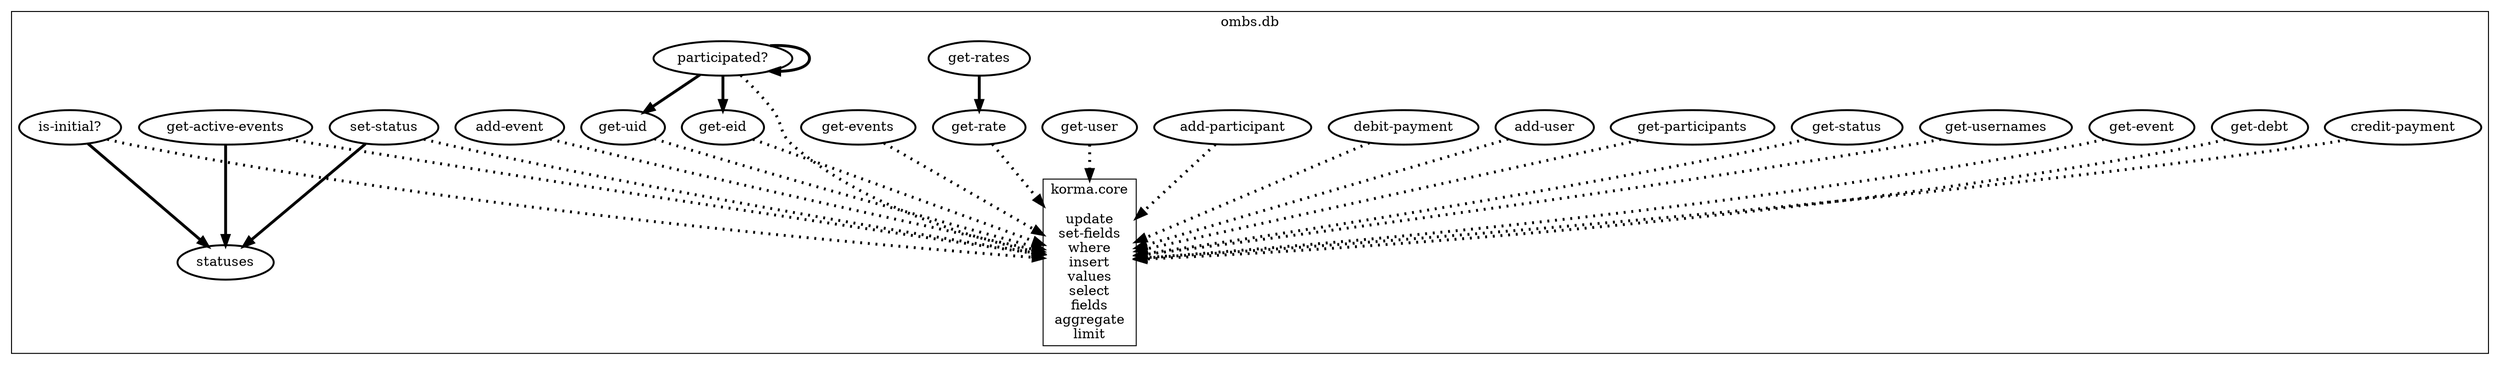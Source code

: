 digraph g {
subgraph cluster1 {
label="ombs.db"
G0 [shape=ellipse,style=bold,label="get-eid"];
G1 [shape=ellipse,style=bold,label="participated?"];
G2 [shape=ellipse,style=bold,label="get-rate"];
G3 [shape=ellipse,style=bold,label="add-event"];
G4 [shape=box,label="korma.core\n\nupdate\nset-fields\nwhere\ninsert\nvalues\nselect\nfields\naggregate\nlimit"];
G5 [shape=ellipse,style=bold,label="set-status"];
G6 [shape=ellipse,style=bold,label="credit-payment"];
G7 [shape=ellipse,style=bold,label="get-debt"];
G8 [shape=ellipse,style=bold,label="get-event"];
G9 [shape=ellipse,style=bold,label="get-usernames"];
G10 [shape=ellipse,style=bold,label="get-status"];
G11 [shape=ellipse,style=bold,label="get-participants"];
G12 [shape=ellipse,style=bold,label="add-user"];
G13 [shape=ellipse,style=bold,label="statuses"];
G14 [shape=ellipse,style=bold,label="debit-payment"];
G15 [shape=ellipse,style=bold,label="add-participant"];
G16 [shape=ellipse,style=bold,label="get-user"];
G17 [shape=ellipse,style=bold,label="get-active-events"];
G18 [shape=ellipse,style=bold,label="get-uid"];
G19 [shape=ellipse,style=bold,label="get-rates"];
G20 [shape=ellipse,style=bold,label="get-events"];
G21 [shape=ellipse,style=bold,label="is-initial?"];
}
G5->G13 [penwidth=3];
G5->G4 [style=dotted,penwidth=3];
G14->G4 [style=dotted,penwidth=3];
G6->G4 [style=dotted,penwidth=3];
G20->G4 [style=dotted,penwidth=3];
G11->G4 [style=dotted,penwidth=3];
G7->G4 [style=dotted,penwidth=3];
G17->G4 [style=dotted,penwidth=3];
G17->G13 [penwidth=3];
G9->G4 [style=dotted,penwidth=3];
G21->G13 [penwidth=3];
G21->G4 [style=dotted,penwidth=3];
G8->G4 [style=dotted,penwidth=3];
G15->G4 [style=dotted,penwidth=3];
G19->G2 [penwidth=3];
G1->G4 [style=dotted,penwidth=3];
G1->G1 [penwidth=3];
G1->G18 [penwidth=3];
G1->G0 [penwidth=3];
G16->G4 [style=dotted,penwidth=3];
G18->G4 [style=dotted,penwidth=3];
G12->G4 [style=dotted,penwidth=3];
G3->G4 [style=dotted,penwidth=3];
G10->G4 [style=dotted,penwidth=3];
G2->G4 [style=dotted,penwidth=3];
G0->G4 [style=dotted,penwidth=3];
}
